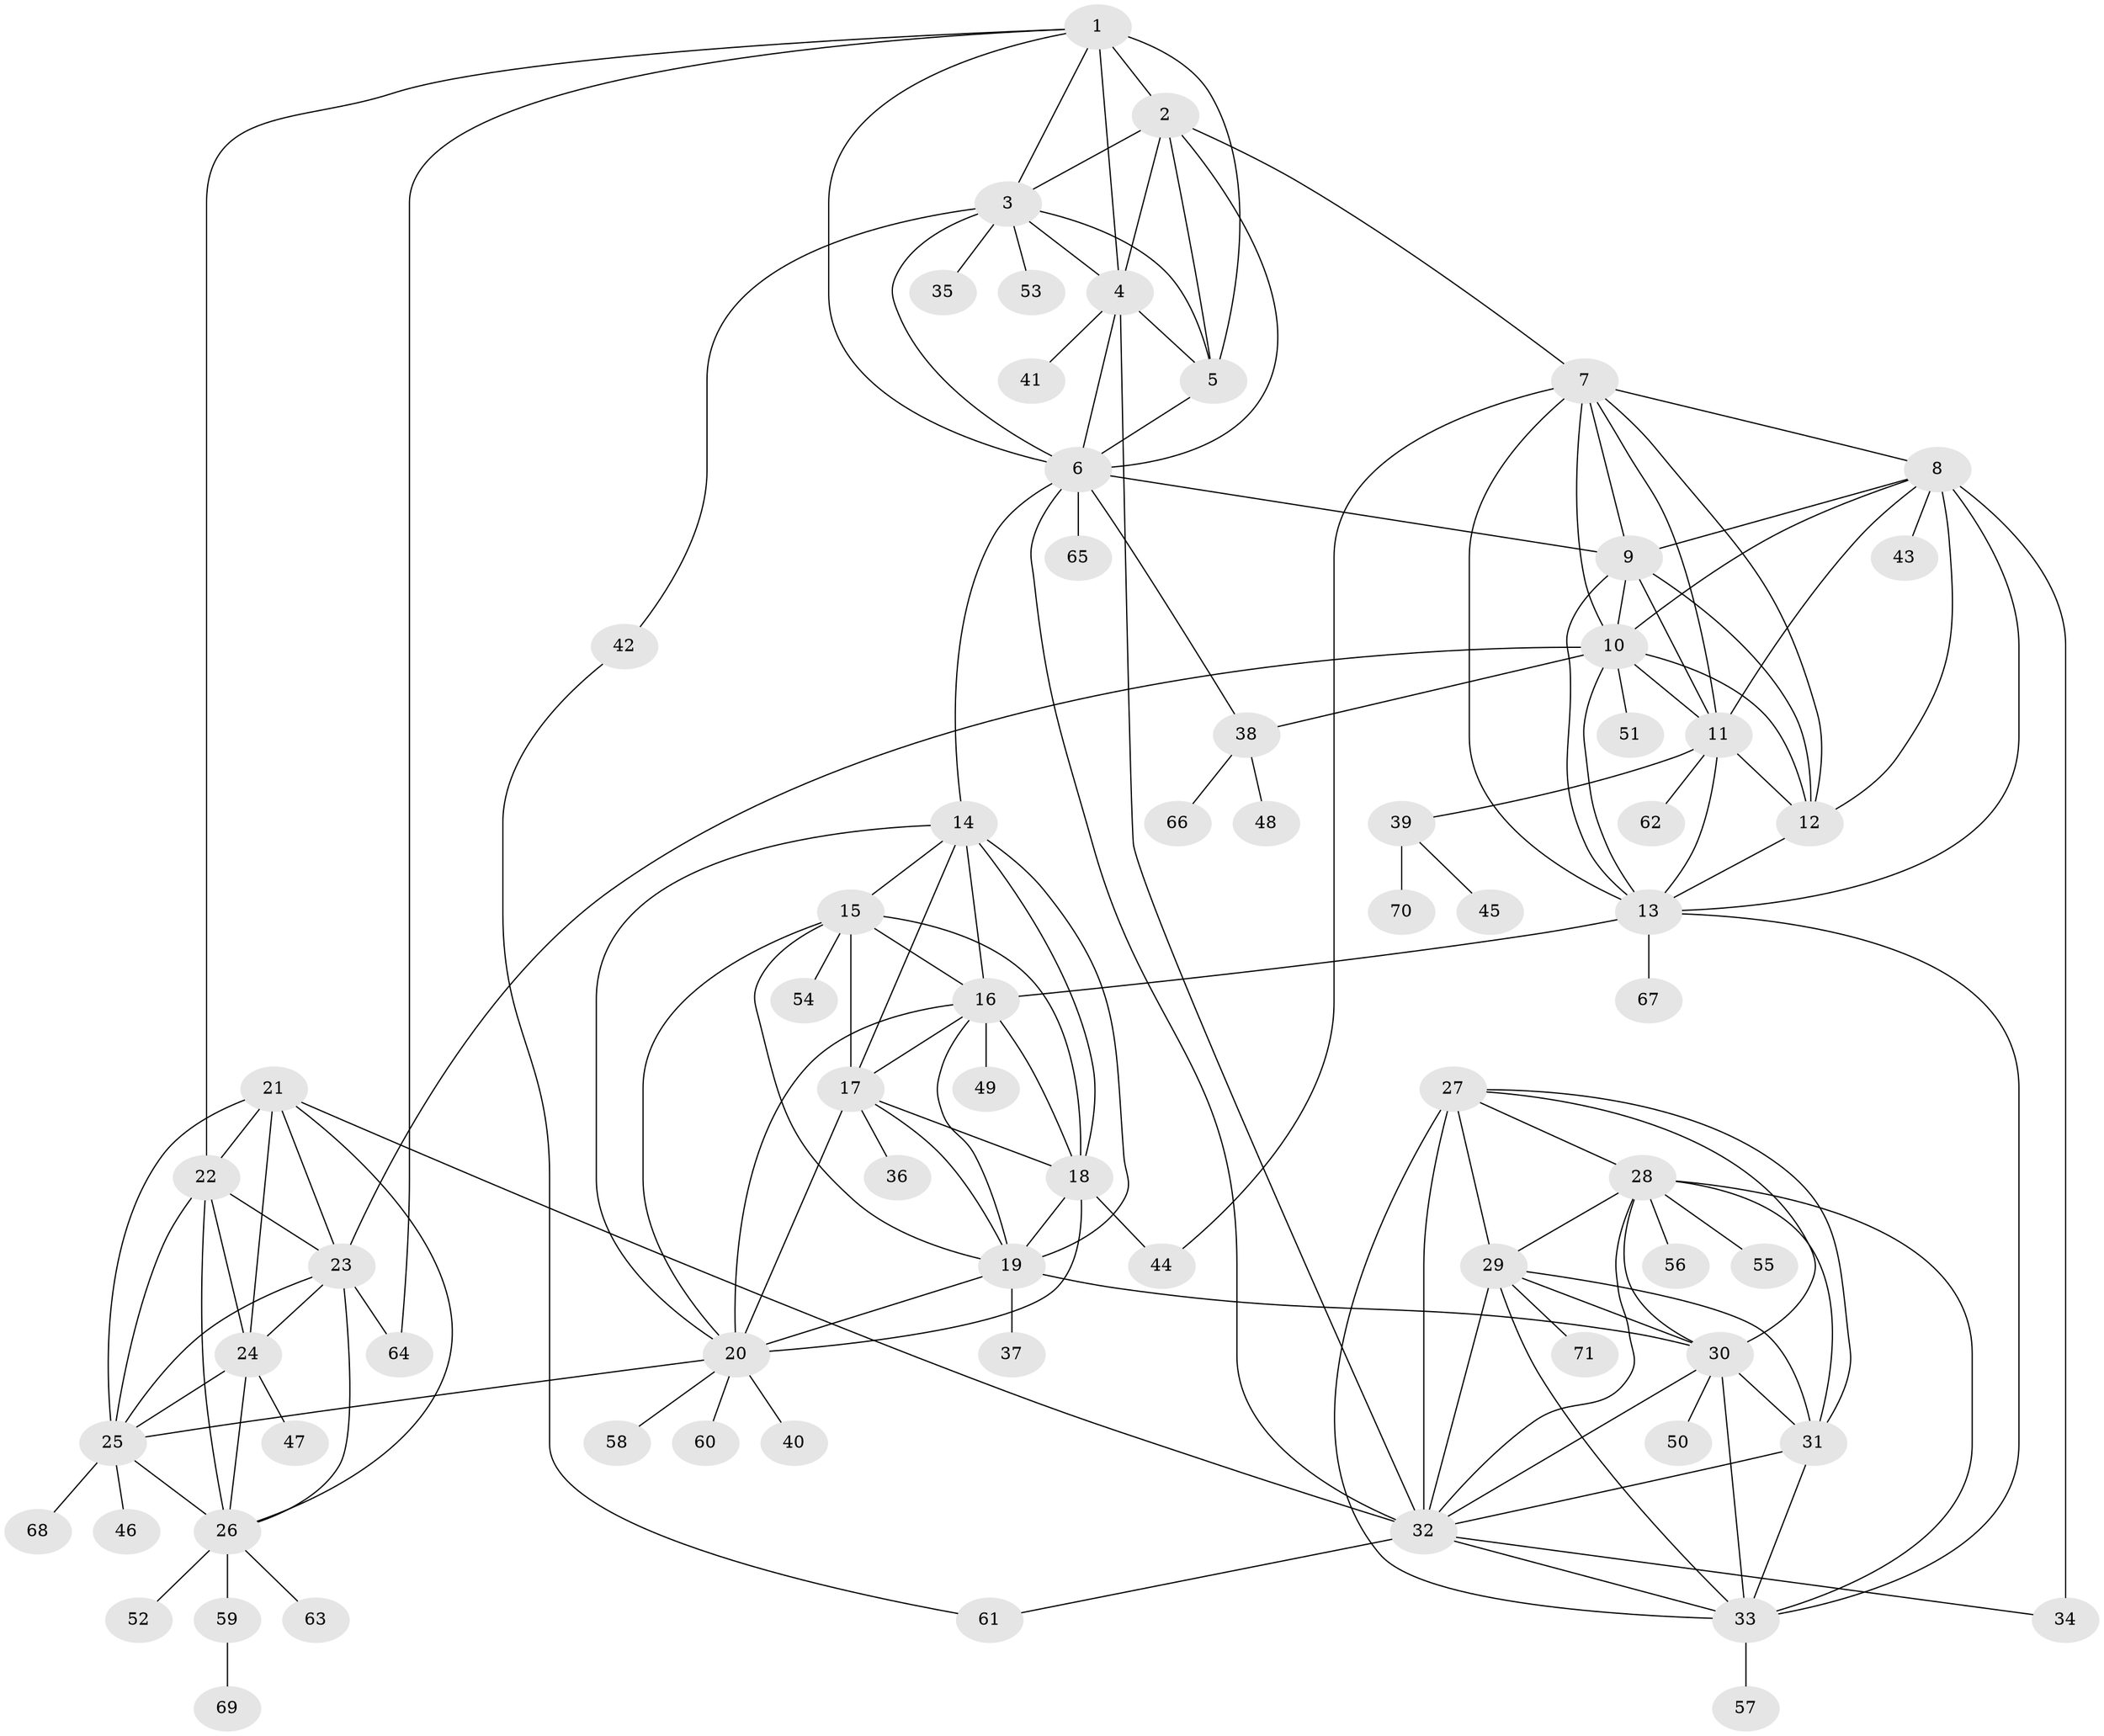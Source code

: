 // original degree distribution, {6: 0.007042253521126761, 8: 0.06338028169014084, 13: 0.014084507042253521, 9: 0.056338028169014086, 12: 0.014084507042253521, 11: 0.02112676056338028, 7: 0.028169014084507043, 14: 0.007042253521126761, 10: 0.035211267605633804, 1: 0.6126760563380281, 5: 0.007042253521126761, 4: 0.007042253521126761, 2: 0.11971830985915492, 3: 0.007042253521126761}
// Generated by graph-tools (version 1.1) at 2025/37/03/09/25 02:37:20]
// undirected, 71 vertices, 148 edges
graph export_dot {
graph [start="1"]
  node [color=gray90,style=filled];
  1;
  2;
  3;
  4;
  5;
  6;
  7;
  8;
  9;
  10;
  11;
  12;
  13;
  14;
  15;
  16;
  17;
  18;
  19;
  20;
  21;
  22;
  23;
  24;
  25;
  26;
  27;
  28;
  29;
  30;
  31;
  32;
  33;
  34;
  35;
  36;
  37;
  38;
  39;
  40;
  41;
  42;
  43;
  44;
  45;
  46;
  47;
  48;
  49;
  50;
  51;
  52;
  53;
  54;
  55;
  56;
  57;
  58;
  59;
  60;
  61;
  62;
  63;
  64;
  65;
  66;
  67;
  68;
  69;
  70;
  71;
  1 -- 2 [weight=2.0];
  1 -- 3 [weight=2.0];
  1 -- 4 [weight=2.0];
  1 -- 5 [weight=3.0];
  1 -- 6 [weight=2.0];
  1 -- 22 [weight=1.0];
  1 -- 64 [weight=1.0];
  2 -- 3 [weight=1.0];
  2 -- 4 [weight=1.0];
  2 -- 5 [weight=1.0];
  2 -- 6 [weight=1.0];
  2 -- 7 [weight=1.0];
  3 -- 4 [weight=1.0];
  3 -- 5 [weight=1.0];
  3 -- 6 [weight=1.0];
  3 -- 35 [weight=4.0];
  3 -- 42 [weight=1.0];
  3 -- 53 [weight=1.0];
  4 -- 5 [weight=1.0];
  4 -- 6 [weight=1.0];
  4 -- 32 [weight=1.0];
  4 -- 41 [weight=1.0];
  5 -- 6 [weight=1.0];
  6 -- 9 [weight=1.0];
  6 -- 14 [weight=1.0];
  6 -- 32 [weight=1.0];
  6 -- 38 [weight=1.0];
  6 -- 65 [weight=1.0];
  7 -- 8 [weight=1.0];
  7 -- 9 [weight=1.0];
  7 -- 10 [weight=1.0];
  7 -- 11 [weight=1.0];
  7 -- 12 [weight=1.0];
  7 -- 13 [weight=1.0];
  7 -- 44 [weight=1.0];
  8 -- 9 [weight=1.0];
  8 -- 10 [weight=1.0];
  8 -- 11 [weight=1.0];
  8 -- 12 [weight=1.0];
  8 -- 13 [weight=1.0];
  8 -- 34 [weight=3.0];
  8 -- 43 [weight=1.0];
  9 -- 10 [weight=1.0];
  9 -- 11 [weight=1.0];
  9 -- 12 [weight=1.0];
  9 -- 13 [weight=1.0];
  10 -- 11 [weight=1.0];
  10 -- 12 [weight=1.0];
  10 -- 13 [weight=1.0];
  10 -- 23 [weight=1.0];
  10 -- 38 [weight=1.0];
  10 -- 51 [weight=5.0];
  11 -- 12 [weight=1.0];
  11 -- 13 [weight=1.0];
  11 -- 39 [weight=1.0];
  11 -- 62 [weight=1.0];
  12 -- 13 [weight=1.0];
  13 -- 16 [weight=1.0];
  13 -- 33 [weight=1.0];
  13 -- 67 [weight=2.0];
  14 -- 15 [weight=1.0];
  14 -- 16 [weight=1.0];
  14 -- 17 [weight=1.0];
  14 -- 18 [weight=1.0];
  14 -- 19 [weight=1.0];
  14 -- 20 [weight=1.0];
  15 -- 16 [weight=1.0];
  15 -- 17 [weight=1.0];
  15 -- 18 [weight=1.0];
  15 -- 19 [weight=1.0];
  15 -- 20 [weight=1.0];
  15 -- 54 [weight=1.0];
  16 -- 17 [weight=1.0];
  16 -- 18 [weight=1.0];
  16 -- 19 [weight=1.0];
  16 -- 20 [weight=1.0];
  16 -- 49 [weight=5.0];
  17 -- 18 [weight=1.0];
  17 -- 19 [weight=1.0];
  17 -- 20 [weight=1.0];
  17 -- 36 [weight=3.0];
  18 -- 19 [weight=1.0];
  18 -- 20 [weight=1.0];
  18 -- 44 [weight=1.0];
  19 -- 20 [weight=1.0];
  19 -- 30 [weight=1.0];
  19 -- 37 [weight=2.0];
  20 -- 25 [weight=1.0];
  20 -- 40 [weight=2.0];
  20 -- 58 [weight=1.0];
  20 -- 60 [weight=1.0];
  21 -- 22 [weight=1.0];
  21 -- 23 [weight=1.0];
  21 -- 24 [weight=2.0];
  21 -- 25 [weight=1.0];
  21 -- 26 [weight=1.0];
  21 -- 32 [weight=1.0];
  22 -- 23 [weight=1.0];
  22 -- 24 [weight=2.0];
  22 -- 25 [weight=1.0];
  22 -- 26 [weight=1.0];
  23 -- 24 [weight=2.0];
  23 -- 25 [weight=1.0];
  23 -- 26 [weight=1.0];
  23 -- 64 [weight=1.0];
  24 -- 25 [weight=2.0];
  24 -- 26 [weight=2.0];
  24 -- 47 [weight=1.0];
  25 -- 26 [weight=1.0];
  25 -- 46 [weight=1.0];
  25 -- 68 [weight=1.0];
  26 -- 52 [weight=1.0];
  26 -- 59 [weight=1.0];
  26 -- 63 [weight=1.0];
  27 -- 28 [weight=1.0];
  27 -- 29 [weight=1.0];
  27 -- 30 [weight=1.0];
  27 -- 31 [weight=1.0];
  27 -- 32 [weight=3.0];
  27 -- 33 [weight=1.0];
  28 -- 29 [weight=1.0];
  28 -- 30 [weight=1.0];
  28 -- 31 [weight=1.0];
  28 -- 32 [weight=1.0];
  28 -- 33 [weight=1.0];
  28 -- 55 [weight=1.0];
  28 -- 56 [weight=1.0];
  29 -- 30 [weight=1.0];
  29 -- 31 [weight=1.0];
  29 -- 32 [weight=1.0];
  29 -- 33 [weight=1.0];
  29 -- 71 [weight=1.0];
  30 -- 31 [weight=1.0];
  30 -- 32 [weight=1.0];
  30 -- 33 [weight=1.0];
  30 -- 50 [weight=1.0];
  31 -- 32 [weight=1.0];
  31 -- 33 [weight=1.0];
  32 -- 33 [weight=1.0];
  32 -- 34 [weight=1.0];
  32 -- 61 [weight=1.0];
  33 -- 57 [weight=1.0];
  38 -- 48 [weight=1.0];
  38 -- 66 [weight=1.0];
  39 -- 45 [weight=1.0];
  39 -- 70 [weight=1.0];
  42 -- 61 [weight=1.0];
  59 -- 69 [weight=1.0];
}
